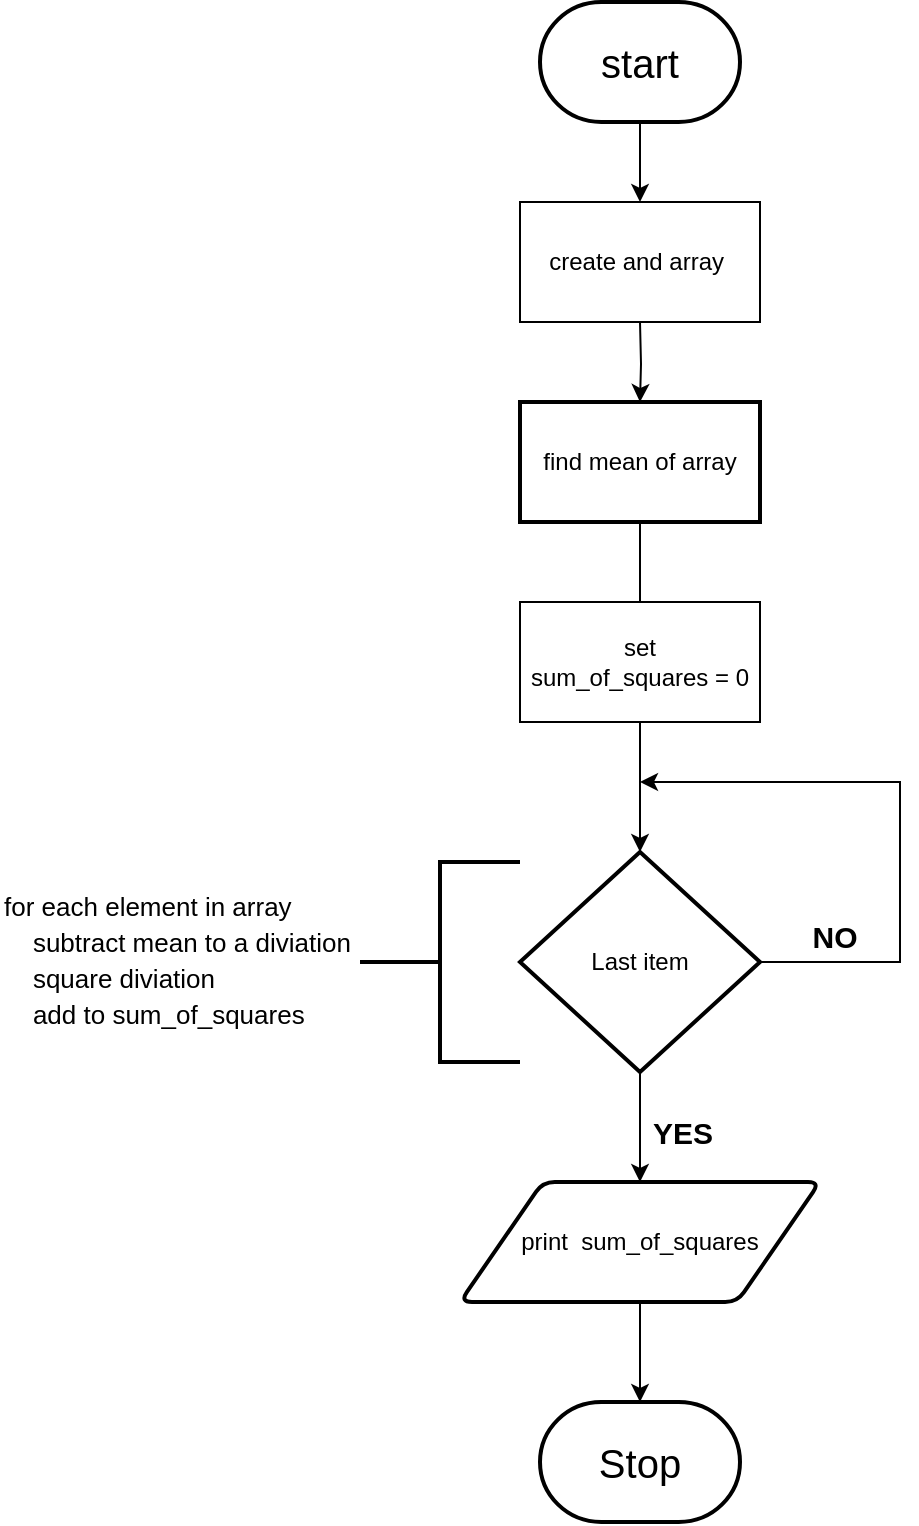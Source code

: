 <mxfile version="20.8.23" type="github">
  <diagram name="Page-1" id="TRCaWQI18scVr7TWzj1z">
    <mxGraphModel dx="880" dy="484" grid="1" gridSize="10" guides="1" tooltips="1" connect="1" arrows="1" fold="1" page="1" pageScale="1" pageWidth="850" pageHeight="1100" math="0" shadow="0">
      <root>
        <mxCell id="0" />
        <mxCell id="1" parent="0" />
        <mxCell id="MnGRkau2HxLCN7xlnSKG-4" value="" style="edgeStyle=orthogonalEdgeStyle;rounded=0;orthogonalLoop=1;jettySize=auto;html=1;fontSize=20;" edge="1" parent="1" source="MnGRkau2HxLCN7xlnSKG-1">
          <mxGeometry relative="1" as="geometry">
            <mxPoint x="400" y="230" as="targetPoint" />
          </mxGeometry>
        </mxCell>
        <mxCell id="MnGRkau2HxLCN7xlnSKG-1" value="&lt;font style=&quot;font-size: 20px;&quot;&gt;start&lt;/font&gt;" style="strokeWidth=2;html=1;shape=mxgraph.flowchart.terminator;whiteSpace=wrap;" vertex="1" parent="1">
          <mxGeometry x="350" y="130" width="100" height="60" as="geometry" />
        </mxCell>
        <mxCell id="MnGRkau2HxLCN7xlnSKG-7" value="" style="edgeStyle=orthogonalEdgeStyle;rounded=0;orthogonalLoop=1;jettySize=auto;html=1;fontSize=20;" edge="1" parent="1" target="MnGRkau2HxLCN7xlnSKG-6">
          <mxGeometry relative="1" as="geometry">
            <mxPoint x="400" y="290" as="sourcePoint" />
          </mxGeometry>
        </mxCell>
        <mxCell id="MnGRkau2HxLCN7xlnSKG-9" value="" style="edgeStyle=orthogonalEdgeStyle;rounded=0;orthogonalLoop=1;jettySize=auto;html=1;fontSize=20;" edge="1" parent="1" source="MnGRkau2HxLCN7xlnSKG-6" target="MnGRkau2HxLCN7xlnSKG-8">
          <mxGeometry relative="1" as="geometry" />
        </mxCell>
        <mxCell id="MnGRkau2HxLCN7xlnSKG-6" value="find mean of array" style="whiteSpace=wrap;html=1;strokeWidth=2;" vertex="1" parent="1">
          <mxGeometry x="340" y="330" width="120" height="60" as="geometry" />
        </mxCell>
        <mxCell id="MnGRkau2HxLCN7xlnSKG-11" value="" style="edgeStyle=orthogonalEdgeStyle;rounded=0;orthogonalLoop=1;jettySize=auto;html=1;fontSize=20;" edge="1" parent="1" source="MnGRkau2HxLCN7xlnSKG-8">
          <mxGeometry relative="1" as="geometry">
            <mxPoint x="400" y="520" as="targetPoint" />
            <Array as="points">
              <mxPoint x="530" y="610" />
            </Array>
          </mxGeometry>
        </mxCell>
        <mxCell id="MnGRkau2HxLCN7xlnSKG-14" value="" style="edgeStyle=orthogonalEdgeStyle;rounded=0;orthogonalLoop=1;jettySize=auto;html=1;fontSize=20;" edge="1" parent="1" source="MnGRkau2HxLCN7xlnSKG-8">
          <mxGeometry relative="1" as="geometry">
            <mxPoint x="400" y="720" as="targetPoint" />
          </mxGeometry>
        </mxCell>
        <mxCell id="MnGRkau2HxLCN7xlnSKG-8" value="Last item" style="rhombus;whiteSpace=wrap;html=1;strokeWidth=2;" vertex="1" parent="1">
          <mxGeometry x="340" y="555" width="120" height="110" as="geometry" />
        </mxCell>
        <mxCell id="MnGRkau2HxLCN7xlnSKG-13" value="Stop" style="strokeWidth=2;html=1;shape=mxgraph.flowchart.terminator;whiteSpace=wrap;fontSize=20;" vertex="1" parent="1">
          <mxGeometry x="350" y="830" width="100" height="60" as="geometry" />
        </mxCell>
        <mxCell id="MnGRkau2HxLCN7xlnSKG-16" value="&lt;font style=&quot;font-size: 15px;&quot;&gt;&lt;b&gt;YES&lt;/b&gt;&lt;/font&gt;" style="text;html=1;align=center;verticalAlign=middle;resizable=0;points=[];autosize=1;strokeColor=none;fillColor=none;fontSize=20;" vertex="1" parent="1">
          <mxGeometry x="396" y="673" width="50" height="40" as="geometry" />
        </mxCell>
        <mxCell id="MnGRkau2HxLCN7xlnSKG-18" value="&lt;span style=&quot;font-size: 15px;&quot;&gt;&lt;b&gt;NO&lt;/b&gt;&lt;/span&gt;" style="text;html=1;align=center;verticalAlign=middle;resizable=0;points=[];autosize=1;strokeColor=none;fillColor=none;fontSize=20;" vertex="1" parent="1">
          <mxGeometry x="472" y="575" width="50" height="40" as="geometry" />
        </mxCell>
        <mxCell id="MnGRkau2HxLCN7xlnSKG-20" value="" style="strokeWidth=2;html=1;shape=mxgraph.flowchart.annotation_2;align=left;labelPosition=right;pointerEvents=1;fontSize=15;" vertex="1" parent="1">
          <mxGeometry x="260" y="560" width="80" height="100" as="geometry" />
        </mxCell>
        <mxCell id="MnGRkau2HxLCN7xlnSKG-24" value="&lt;font style=&quot;font-size: 13px;&quot;&gt;for each element in array&lt;br&gt;&amp;nbsp; &amp;nbsp; subtract mean to a diviation&lt;br&gt;&amp;nbsp; &amp;nbsp; square diviation &lt;br&gt;&amp;nbsp; &amp;nbsp; add to sum_of_squares&lt;/font&gt;" style="text;html=1;strokeColor=none;fillColor=none;align=left;verticalAlign=middle;whiteSpace=wrap;rounded=0;fontSize=15;" vertex="1" parent="1">
          <mxGeometry x="80" y="590" width="190" height="35" as="geometry" />
        </mxCell>
        <mxCell id="MnGRkau2HxLCN7xlnSKG-29" value="create and array&amp;nbsp;" style="rounded=0;whiteSpace=wrap;html=1;fontSize=12;" vertex="1" parent="1">
          <mxGeometry x="340" y="230" width="120" height="60" as="geometry" />
        </mxCell>
        <mxCell id="MnGRkau2HxLCN7xlnSKG-30" value="set&lt;br style=&quot;border-color: var(--border-color);&quot;&gt;sum_of_squares = 0" style="rounded=0;whiteSpace=wrap;html=1;fontSize=12;" vertex="1" parent="1">
          <mxGeometry x="340" y="430" width="120" height="60" as="geometry" />
        </mxCell>
        <mxCell id="MnGRkau2HxLCN7xlnSKG-34" value="" style="edgeStyle=orthogonalEdgeStyle;rounded=0;orthogonalLoop=1;jettySize=auto;html=1;fontSize=12;" edge="1" parent="1" source="MnGRkau2HxLCN7xlnSKG-32" target="MnGRkau2HxLCN7xlnSKG-13">
          <mxGeometry relative="1" as="geometry" />
        </mxCell>
        <mxCell id="MnGRkau2HxLCN7xlnSKG-32" value="print&amp;nbsp; sum_of_squares" style="shape=parallelogram;html=1;strokeWidth=2;perimeter=parallelogramPerimeter;whiteSpace=wrap;rounded=1;arcSize=12;size=0.23;fontSize=12;" vertex="1" parent="1">
          <mxGeometry x="310" y="720" width="180" height="60" as="geometry" />
        </mxCell>
      </root>
    </mxGraphModel>
  </diagram>
</mxfile>
